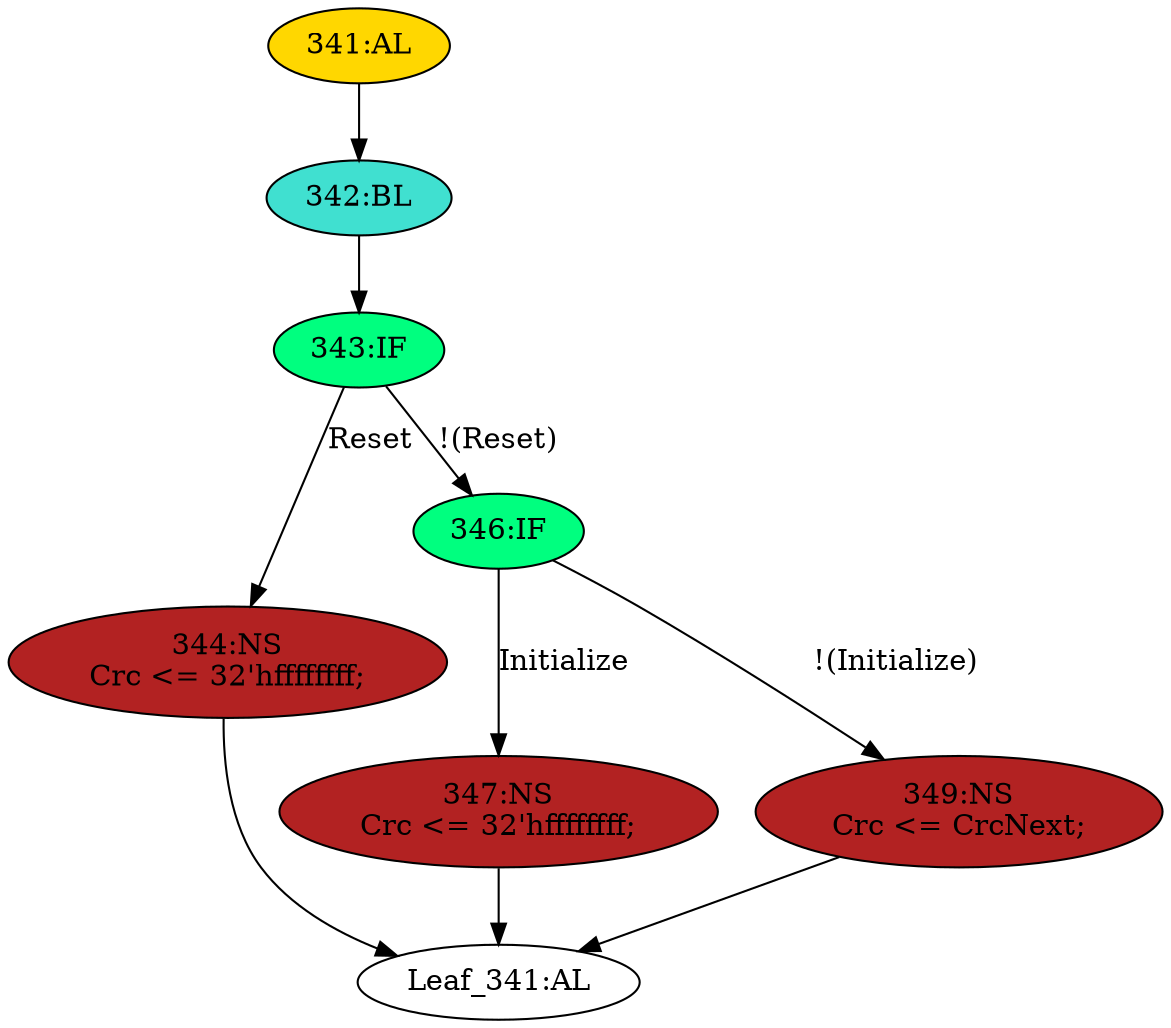 strict digraph "" {
	node [label="\N"];
	"344:NS"	 [ast="<pyverilog.vparser.ast.NonblockingSubstitution object at 0x7fb4302bc690>",
		fillcolor=firebrick,
		label="344:NS
Crc <= 32'hffffffff;",
		statements="[<pyverilog.vparser.ast.NonblockingSubstitution object at 0x7fb4302bc690>]",
		style=filled,
		typ=NonblockingSubstitution];
	"Leaf_341:AL"	 [def_var="['Crc']",
		label="Leaf_341:AL"];
	"344:NS" -> "Leaf_341:AL"	 [cond="[]",
		lineno=None];
	"347:NS"	 [ast="<pyverilog.vparser.ast.NonblockingSubstitution object at 0x7fb4302bc890>",
		fillcolor=firebrick,
		label="347:NS
Crc <= 32'hffffffff;",
		statements="[<pyverilog.vparser.ast.NonblockingSubstitution object at 0x7fb4302bc890>]",
		style=filled,
		typ=NonblockingSubstitution];
	"347:NS" -> "Leaf_341:AL"	 [cond="[]",
		lineno=None];
	"341:AL"	 [ast="<pyverilog.vparser.ast.Always object at 0x7fb4302bcd10>",
		clk_sens=False,
		fillcolor=gold,
		label="341:AL",
		sens="['Clk', 'Reset']",
		statements="[]",
		style=filled,
		typ=Always,
		use_var="['Initialize', 'Reset', 'CrcNext']"];
	"342:BL"	 [ast="<pyverilog.vparser.ast.Block object at 0x7fb4302bccd0>",
		fillcolor=turquoise,
		label="342:BL",
		statements="[]",
		style=filled,
		typ=Block];
	"341:AL" -> "342:BL"	 [cond="[]",
		lineno=None];
	"343:IF"	 [ast="<pyverilog.vparser.ast.IfStatement object at 0x7fb4302bca10>",
		fillcolor=springgreen,
		label="343:IF",
		statements="[]",
		style=filled,
		typ=IfStatement];
	"342:BL" -> "343:IF"	 [cond="[]",
		lineno=None];
	"343:IF" -> "344:NS"	 [cond="['Reset']",
		label=Reset,
		lineno=343];
	"346:IF"	 [ast="<pyverilog.vparser.ast.IfStatement object at 0x7fb4302bca90>",
		fillcolor=springgreen,
		label="346:IF",
		statements="[]",
		style=filled,
		typ=IfStatement];
	"343:IF" -> "346:IF"	 [cond="['Reset']",
		label="!(Reset)",
		lineno=343];
	"346:IF" -> "347:NS"	 [cond="['Initialize']",
		label=Initialize,
		lineno=346];
	"349:NS"	 [ast="<pyverilog.vparser.ast.NonblockingSubstitution object at 0x7fb4302bcad0>",
		fillcolor=firebrick,
		label="349:NS
Crc <= CrcNext;",
		statements="[<pyverilog.vparser.ast.NonblockingSubstitution object at 0x7fb4302bcad0>]",
		style=filled,
		typ=NonblockingSubstitution];
	"346:IF" -> "349:NS"	 [cond="['Initialize']",
		label="!(Initialize)",
		lineno=346];
	"349:NS" -> "Leaf_341:AL"	 [cond="[]",
		lineno=None];
}
